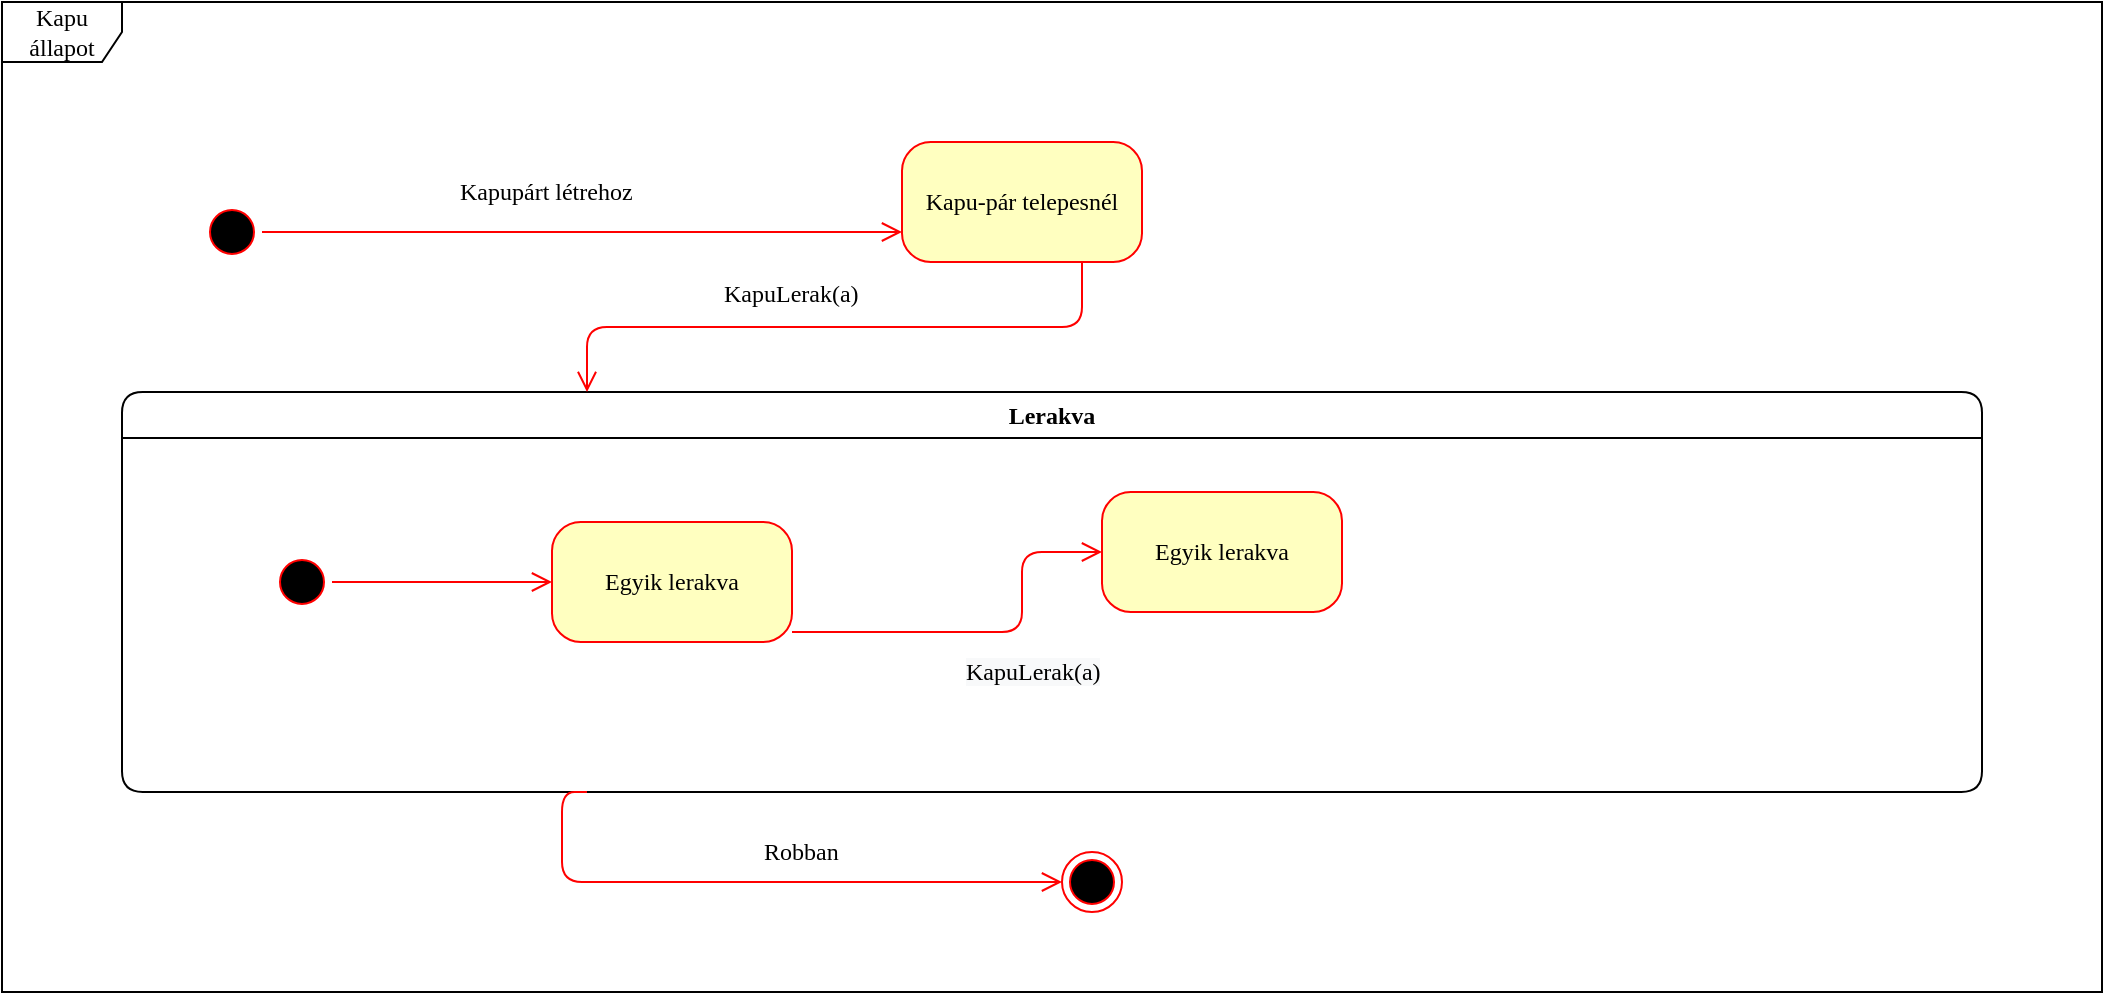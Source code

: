 <mxfile version="14.4.3" type="github">
  <diagram name="Page-1" id="58cdce13-f638-feb5-8d6f-7d28b1aa9fa0">
    <mxGraphModel dx="1303" dy="845" grid="1" gridSize="10" guides="1" tooltips="1" connect="1" arrows="1" fold="1" page="1" pageScale="1" pageWidth="1100" pageHeight="850" background="#ffffff" math="0" shadow="0">
      <root>
        <mxCell id="0" />
        <mxCell id="1" parent="0" />
        <mxCell id="2a3bc250acf0617d-8" value="Kapu állapot" style="shape=umlFrame;whiteSpace=wrap;html=1;rounded=1;shadow=0;comic=0;labelBackgroundColor=none;strokeWidth=1;fontFamily=Verdana;fontSize=12;align=center;" parent="1" vertex="1">
          <mxGeometry x="30" y="35" width="1050" height="495" as="geometry" />
        </mxCell>
        <mxCell id="382b91b5511bd0f7-1" value="" style="ellipse;html=1;shape=startState;fillColor=#000000;strokeColor=#ff0000;rounded=1;shadow=0;comic=0;labelBackgroundColor=none;fontFamily=Verdana;fontSize=12;fontColor=#000000;align=center;direction=south;" parent="1" vertex="1">
          <mxGeometry x="130" y="135" width="30" height="30" as="geometry" />
        </mxCell>
        <mxCell id="382b91b5511bd0f7-6" value="Kapu-pár telepesnél" style="rounded=1;whiteSpace=wrap;html=1;arcSize=24;fillColor=#ffffc0;strokeColor=#ff0000;shadow=0;comic=0;labelBackgroundColor=none;fontFamily=Verdana;fontSize=12;fontColor=#000000;align=center;" parent="1" vertex="1">
          <mxGeometry x="480" y="105" width="120" height="60" as="geometry" />
        </mxCell>
        <mxCell id="2a3bc250acf0617d-7" value="Lerakva" style="swimlane;whiteSpace=wrap;html=1;rounded=1;shadow=0;comic=0;labelBackgroundColor=none;strokeWidth=1;fontFamily=Verdana;fontSize=12;align=center;" parent="1" vertex="1">
          <mxGeometry x="90" y="230" width="930" height="200" as="geometry" />
        </mxCell>
        <mxCell id="382b91b5511bd0f7-8" value="Egyik lerakva" style="rounded=1;whiteSpace=wrap;html=1;arcSize=24;fillColor=#ffffc0;strokeColor=#ff0000;shadow=0;comic=0;labelBackgroundColor=none;fontFamily=Verdana;fontSize=12;fontColor=#000000;align=center;" parent="2a3bc250acf0617d-7" vertex="1">
          <mxGeometry x="215" y="65" width="120" height="60" as="geometry" />
        </mxCell>
        <mxCell id="3cde6dad864a17aa-9" style="edgeStyle=elbowEdgeStyle;html=1;labelBackgroundColor=none;endArrow=open;endSize=8;strokeColor=#ff0000;fontFamily=Verdana;fontSize=12;align=left;" parent="2a3bc250acf0617d-7" source="2a3bc250acf0617d-3" target="382b91b5511bd0f7-8" edge="1">
          <mxGeometry relative="1" as="geometry" />
        </mxCell>
        <mxCell id="2a3bc250acf0617d-3" value="" style="ellipse;html=1;shape=startState;fillColor=#000000;strokeColor=#ff0000;rounded=1;shadow=0;comic=0;labelBackgroundColor=none;fontFamily=Verdana;fontSize=12;fontColor=#000000;align=center;direction=south;" parent="2a3bc250acf0617d-7" vertex="1">
          <mxGeometry x="75" y="80" width="30" height="30" as="geometry" />
        </mxCell>
        <mxCell id="2a3bc250acf0617d-9" value="Kapupárt létrehoz" style="edgeStyle=orthogonalEdgeStyle;html=1;labelBackgroundColor=none;endArrow=open;endSize=8;strokeColor=#ff0000;fontFamily=Verdana;fontSize=12;align=left;entryX=0;entryY=0.75;entryDx=0;entryDy=0;" parent="1" source="382b91b5511bd0f7-1" target="382b91b5511bd0f7-6" edge="1">
          <mxGeometry x="-0.394" y="20" relative="1" as="geometry">
            <Array as="points">
              <mxPoint x="450" y="150" />
            </Array>
            <mxPoint as="offset" />
          </mxGeometry>
        </mxCell>
        <mxCell id="2a3bc250acf0617d-14" value="KapuLerak(a)" style="edgeStyle=orthogonalEdgeStyle;html=1;labelBackgroundColor=none;endArrow=open;endSize=8;strokeColor=#ff0000;fontFamily=Verdana;fontSize=12;align=left;exitX=0.75;exitY=1;exitDx=0;exitDy=0;entryX=0.25;entryY=0;entryDx=0;entryDy=0;" parent="1" source="382b91b5511bd0f7-6" target="2a3bc250acf0617d-7" edge="1">
          <mxGeometry x="0.36" y="-17" relative="1" as="geometry">
            <mxPoint x="540" y="160" as="sourcePoint" />
            <mxPoint x="570" y="260" as="targetPoint" />
            <mxPoint x="-1" as="offset" />
          </mxGeometry>
        </mxCell>
        <mxCell id="stzQy1WR810AaFLnm7fC-2" value="Robban" style="edgeStyle=elbowEdgeStyle;html=1;labelBackgroundColor=none;endArrow=open;endSize=8;strokeColor=#ff0000;fontFamily=Verdana;fontSize=12;align=left;exitX=0.25;exitY=1;exitDx=0;exitDy=0;entryX=0;entryY=0.5;entryDx=0;entryDy=0;" edge="1" parent="1" source="2a3bc250acf0617d-7" target="stzQy1WR810AaFLnm7fC-4">
          <mxGeometry x="0.024" y="15" relative="1" as="geometry">
            <mxPoint x="220" y="560" as="sourcePoint" />
            <mxPoint x="350" y="640" as="targetPoint" />
            <Array as="points">
              <mxPoint x="310" y="480" />
            </Array>
            <mxPoint x="-1" as="offset" />
          </mxGeometry>
        </mxCell>
        <mxCell id="stzQy1WR810AaFLnm7fC-4" value="" style="ellipse;html=1;shape=endState;fillColor=#000000;strokeColor=#ff0000;rounded=1;shadow=0;comic=0;labelBackgroundColor=none;fontFamily=Verdana;fontSize=12;fontColor=#000000;align=center;" vertex="1" parent="1">
          <mxGeometry x="560" y="460" width="30" height="30" as="geometry" />
        </mxCell>
        <mxCell id="3cde6dad864a17aa-10" value="&#xa;&#xa;&lt;span style=&quot;color: rgb(0, 0, 0); font-family: verdana; font-size: 12px; font-style: normal; font-weight: 400; letter-spacing: normal; text-align: left; text-indent: 0px; text-transform: none; word-spacing: 0px; background-color: rgb(248, 249, 250); display: inline; float: none;&quot;&gt;KapuLerak(a)&lt;/span&gt;&#xa;&#xa;" style="edgeStyle=elbowEdgeStyle;html=1;labelBackgroundColor=none;endArrow=open;endSize=8;strokeColor=#ff0000;fontFamily=Verdana;fontSize=12;align=left;" parent="1" source="382b91b5511bd0f7-8" target="stzQy1WR810AaFLnm7fC-5" edge="1">
          <mxGeometry x="-0.128" y="-20" relative="1" as="geometry">
            <mxPoint x="490" y="325" as="targetPoint" />
            <Array as="points">
              <mxPoint x="540" y="350" />
            </Array>
            <mxPoint as="offset" />
          </mxGeometry>
        </mxCell>
        <mxCell id="stzQy1WR810AaFLnm7fC-5" value="Egyik lerakva" style="rounded=1;whiteSpace=wrap;html=1;arcSize=24;fillColor=#ffffc0;strokeColor=#ff0000;shadow=0;comic=0;labelBackgroundColor=none;fontFamily=Verdana;fontSize=12;fontColor=#000000;align=center;" vertex="1" parent="1">
          <mxGeometry x="580" y="280" width="120" height="60" as="geometry" />
        </mxCell>
      </root>
    </mxGraphModel>
  </diagram>
</mxfile>
